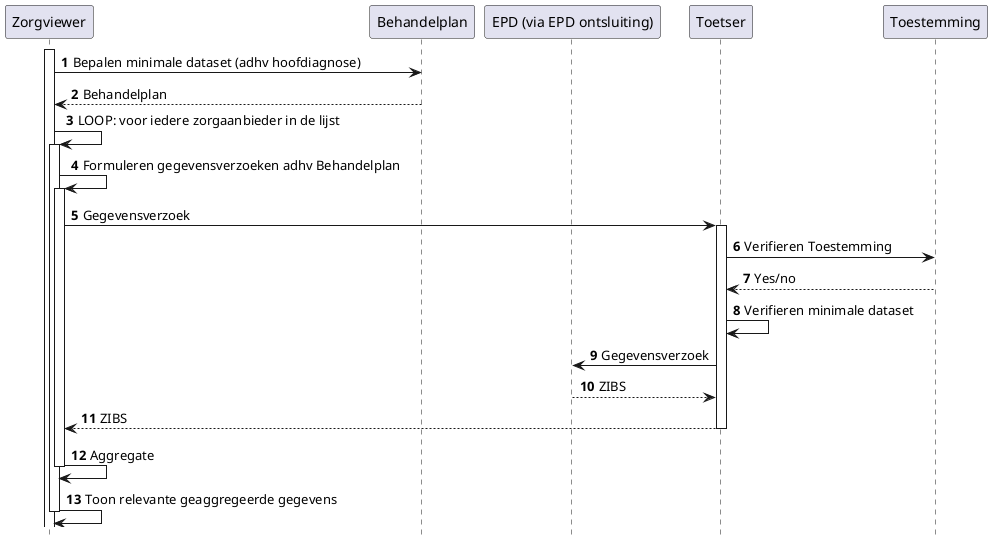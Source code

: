 @startuml
hide footbox
autonumber

participant Zorgviewer
participant Behandelplan
participant "EPD (via EPD ontsluiting)" as EPD
participant Toetser
participant Toestemming

activate Zorgviewer
Zorgviewer->Behandelplan: Bepalen minimale dataset (adhv hoofdiagnose)
Behandelplan-->Zorgviewer: Behandelplan
Zorgviewer->Zorgviewer: LOOP: voor iedere zorgaanbieder in de lijst
activate Zorgviewer
Zorgviewer->Zorgviewer: Formuleren gegevensverzoeken adhv Behandelplan
activate Zorgviewer
Zorgviewer->Toetser:Gegevensverzoek
activate Toetser
Toetser->Toestemming: Verifieren Toestemming
Toestemming-->Toetser: Yes/no
Toetser->Toetser: Verifieren minimale dataset
Toetser->EPD:Gegevensverzoek
EPD-->Toetser: ZIBS
Toetser-->Zorgviewer: ZIBS
deactivate Toetser
Zorgviewer->Zorgviewer: Aggregate
deactivate Zorgviewer
Zorgviewer->Zorgviewer: Toon relevante geaggregeerde gegevens
deactivate Zorgviewer

@enduml